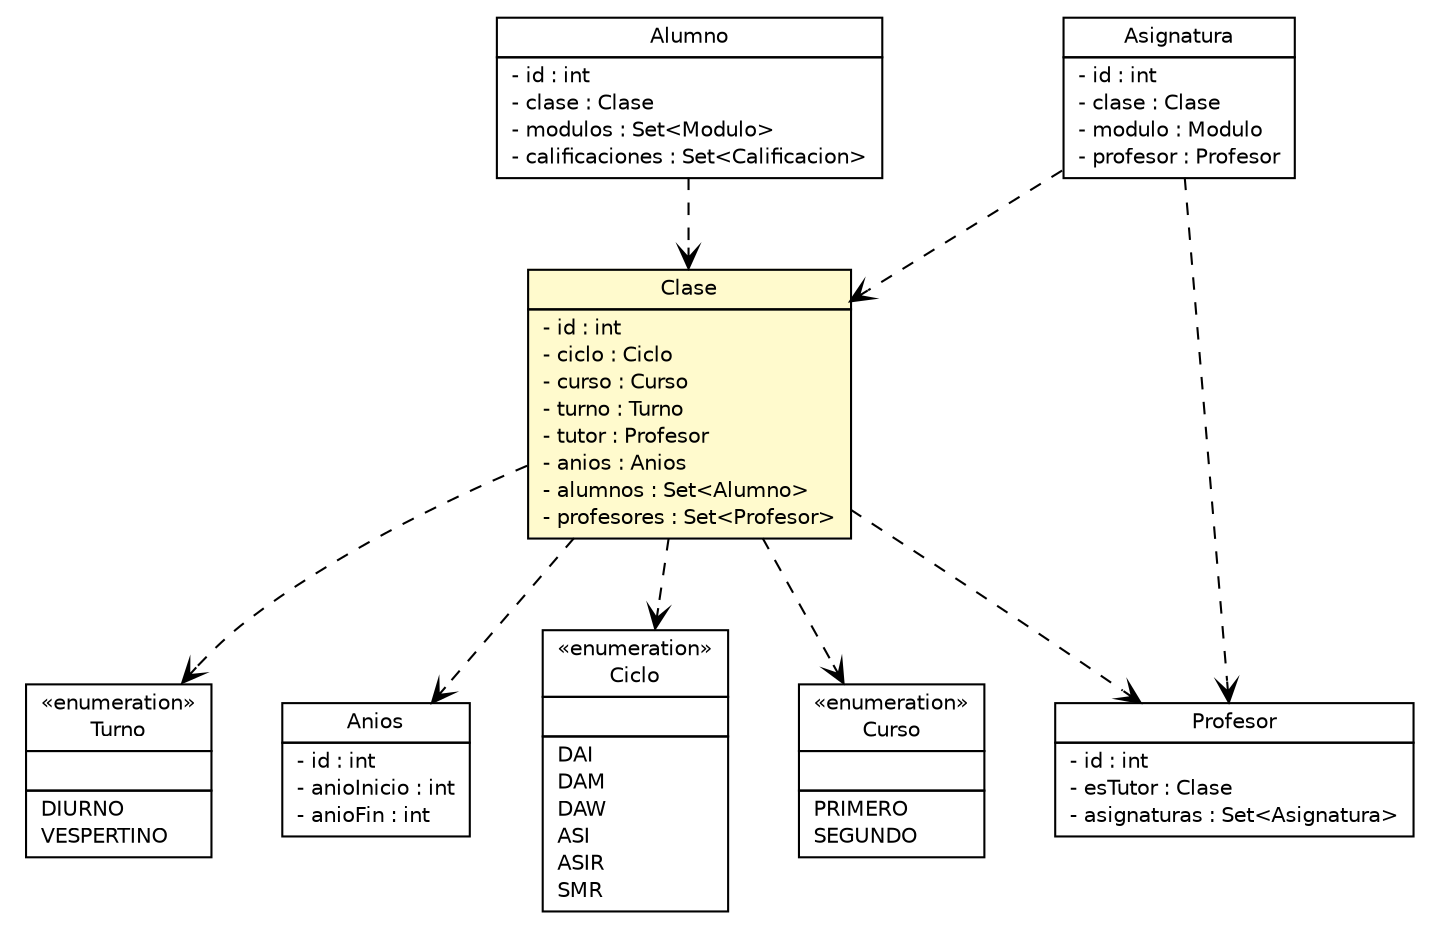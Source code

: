 #!/usr/local/bin/dot
#
# Class diagram 
# Generated by UMLGraph version 5.1 (http://www.umlgraph.org/)
#

digraph G {
	edge [fontname="Helvetica",fontsize=10,labelfontname="Helvetica",labelfontsize=10];
	node [fontname="Helvetica",fontsize=10,shape=plaintext];
	nodesep=0.25;
	ranksep=0.5;
	// curso.java.app.clase.pojos.Turno
	c90 [label=<<table title="curso.java.app.clase.pojos.Turno" border="0" cellborder="1" cellspacing="0" cellpadding="2" port="p" href="./Turno.html">
		<tr><td><table border="0" cellspacing="0" cellpadding="1">
<tr><td align="center" balign="center"> &#171;enumeration&#187; </td></tr>
<tr><td align="center" balign="center"> Turno </td></tr>
		</table></td></tr>
		<tr><td><table border="0" cellspacing="0" cellpadding="1">
<tr><td align="left" balign="left">  </td></tr>
		</table></td></tr>
		<tr><td><table border="0" cellspacing="0" cellpadding="1">
<tr><td align="left" balign="left"> DIURNO </td></tr>
<tr><td align="left" balign="left"> VESPERTINO </td></tr>
		</table></td></tr>
		</table>>, fontname="Helvetica", fontcolor="black", fontsize=10.0];
	// curso.java.app.clase.pojos.Asignatura
	c91 [label=<<table title="curso.java.app.clase.pojos.Asignatura" border="0" cellborder="1" cellspacing="0" cellpadding="2" port="p" href="./Asignatura.html">
		<tr><td><table border="0" cellspacing="0" cellpadding="1">
<tr><td align="center" balign="center"> Asignatura </td></tr>
		</table></td></tr>
		<tr><td><table border="0" cellspacing="0" cellpadding="1">
<tr><td align="left" balign="left"> - id : int </td></tr>
<tr><td align="left" balign="left"> - clase : Clase </td></tr>
<tr><td align="left" balign="left"> - modulo : Modulo </td></tr>
<tr><td align="left" balign="left"> - profesor : Profesor </td></tr>
		</table></td></tr>
		</table>>, fontname="Helvetica", fontcolor="black", fontsize=10.0];
	// curso.java.app.clase.pojos.Anios
	c92 [label=<<table title="curso.java.app.clase.pojos.Anios" border="0" cellborder="1" cellspacing="0" cellpadding="2" port="p" href="./Anios.html">
		<tr><td><table border="0" cellspacing="0" cellpadding="1">
<tr><td align="center" balign="center"> Anios </td></tr>
		</table></td></tr>
		<tr><td><table border="0" cellspacing="0" cellpadding="1">
<tr><td align="left" balign="left"> - id : int </td></tr>
<tr><td align="left" balign="left"> - anioInicio : int </td></tr>
<tr><td align="left" balign="left"> - anioFin : int </td></tr>
		</table></td></tr>
		</table>>, fontname="Helvetica", fontcolor="black", fontsize=10.0];
	// curso.java.app.clase.pojos.Ciclo
	c93 [label=<<table title="curso.java.app.clase.pojos.Ciclo" border="0" cellborder="1" cellspacing="0" cellpadding="2" port="p" href="./Ciclo.html">
		<tr><td><table border="0" cellspacing="0" cellpadding="1">
<tr><td align="center" balign="center"> &#171;enumeration&#187; </td></tr>
<tr><td align="center" balign="center"> Ciclo </td></tr>
		</table></td></tr>
		<tr><td><table border="0" cellspacing="0" cellpadding="1">
<tr><td align="left" balign="left">  </td></tr>
		</table></td></tr>
		<tr><td><table border="0" cellspacing="0" cellpadding="1">
<tr><td align="left" balign="left"> DAI </td></tr>
<tr><td align="left" balign="left"> DAM </td></tr>
<tr><td align="left" balign="left"> DAW </td></tr>
<tr><td align="left" balign="left"> ASI </td></tr>
<tr><td align="left" balign="left"> ASIR </td></tr>
<tr><td align="left" balign="left"> SMR </td></tr>
		</table></td></tr>
		</table>>, fontname="Helvetica", fontcolor="black", fontsize=10.0];
	// curso.java.app.clase.pojos.Clase
	c94 [label=<<table title="curso.java.app.clase.pojos.Clase" border="0" cellborder="1" cellspacing="0" cellpadding="2" port="p" bgcolor="lemonChiffon" href="./Clase.html">
		<tr><td><table border="0" cellspacing="0" cellpadding="1">
<tr><td align="center" balign="center"> Clase </td></tr>
		</table></td></tr>
		<tr><td><table border="0" cellspacing="0" cellpadding="1">
<tr><td align="left" balign="left"> - id : int </td></tr>
<tr><td align="left" balign="left"> - ciclo : Ciclo </td></tr>
<tr><td align="left" balign="left"> - curso : Curso </td></tr>
<tr><td align="left" balign="left"> - turno : Turno </td></tr>
<tr><td align="left" balign="left"> - tutor : Profesor </td></tr>
<tr><td align="left" balign="left"> - anios : Anios </td></tr>
<tr><td align="left" balign="left"> - alumnos : Set&lt;Alumno&gt; </td></tr>
<tr><td align="left" balign="left"> - profesores : Set&lt;Profesor&gt; </td></tr>
		</table></td></tr>
		</table>>, fontname="Helvetica", fontcolor="black", fontsize=10.0];
	// curso.java.app.clase.pojos.Curso
	c95 [label=<<table title="curso.java.app.clase.pojos.Curso" border="0" cellborder="1" cellspacing="0" cellpadding="2" port="p" href="./Curso.html">
		<tr><td><table border="0" cellspacing="0" cellpadding="1">
<tr><td align="center" balign="center"> &#171;enumeration&#187; </td></tr>
<tr><td align="center" balign="center"> Curso </td></tr>
		</table></td></tr>
		<tr><td><table border="0" cellspacing="0" cellpadding="1">
<tr><td align="left" balign="left">  </td></tr>
		</table></td></tr>
		<tr><td><table border="0" cellspacing="0" cellpadding="1">
<tr><td align="left" balign="left"> PRIMERO </td></tr>
<tr><td align="left" balign="left"> SEGUNDO </td></tr>
		</table></td></tr>
		</table>>, fontname="Helvetica", fontcolor="black", fontsize=10.0];
	// curso.java.app.clase.pojos.Alumno
	c97 [label=<<table title="curso.java.app.clase.pojos.Alumno" border="0" cellborder="1" cellspacing="0" cellpadding="2" port="p" href="./Alumno.html">
		<tr><td><table border="0" cellspacing="0" cellpadding="1">
<tr><td align="center" balign="center"> Alumno </td></tr>
		</table></td></tr>
		<tr><td><table border="0" cellspacing="0" cellpadding="1">
<tr><td align="left" balign="left"> - id : int </td></tr>
<tr><td align="left" balign="left"> - clase : Clase </td></tr>
<tr><td align="left" balign="left"> - modulos : Set&lt;Modulo&gt; </td></tr>
<tr><td align="left" balign="left"> - calificaciones : Set&lt;Calificacion&gt; </td></tr>
		</table></td></tr>
		</table>>, fontname="Helvetica", fontcolor="black", fontsize=10.0];
	// curso.java.app.clase.pojos.Profesor
	c100 [label=<<table title="curso.java.app.clase.pojos.Profesor" border="0" cellborder="1" cellspacing="0" cellpadding="2" port="p" href="./Profesor.html">
		<tr><td><table border="0" cellspacing="0" cellpadding="1">
<tr><td align="center" balign="center"> Profesor </td></tr>
		</table></td></tr>
		<tr><td><table border="0" cellspacing="0" cellpadding="1">
<tr><td align="left" balign="left"> - id : int </td></tr>
<tr><td align="left" balign="left"> - esTutor : Clase </td></tr>
<tr><td align="left" balign="left"> - asignaturas : Set&lt;Asignatura&gt; </td></tr>
		</table></td></tr>
		</table>>, fontname="Helvetica", fontcolor="black", fontsize=10.0];
	// curso.java.app.clase.pojos.Asignatura DEPEND curso.java.app.clase.pojos.Clase
	c91:p -> c94:p [taillabel="", label="", headlabel="", fontname="Helvetica", fontcolor="black", fontsize=10.0, color="black", arrowhead=open, style=dashed];
	// curso.java.app.clase.pojos.Asignatura DEPEND curso.java.app.clase.pojos.Profesor
	c91:p -> c100:p [taillabel="", label="", headlabel="", fontname="Helvetica", fontcolor="black", fontsize=10.0, color="black", arrowhead=open, style=dashed];
	// curso.java.app.clase.pojos.Clase DEPEND curso.java.app.clase.pojos.Anios
	c94:p -> c92:p [taillabel="", label="", headlabel="", fontname="Helvetica", fontcolor="black", fontsize=10.0, color="black", arrowhead=open, style=dashed];
	// curso.java.app.clase.pojos.Clase DEPEND curso.java.app.clase.pojos.Profesor
	c94:p -> c100:p [taillabel="", label="", headlabel="", fontname="Helvetica", fontcolor="black", fontsize=10.0, color="black", arrowhead=open, style=dashed];
	// curso.java.app.clase.pojos.Clase DEPEND curso.java.app.clase.pojos.Turno
	c94:p -> c90:p [taillabel="", label="", headlabel="", fontname="Helvetica", fontcolor="black", fontsize=10.0, color="black", arrowhead=open, style=dashed];
	// curso.java.app.clase.pojos.Clase DEPEND curso.java.app.clase.pojos.Curso
	c94:p -> c95:p [taillabel="", label="", headlabel="", fontname="Helvetica", fontcolor="black", fontsize=10.0, color="black", arrowhead=open, style=dashed];
	// curso.java.app.clase.pojos.Clase DEPEND curso.java.app.clase.pojos.Ciclo
	c94:p -> c93:p [taillabel="", label="", headlabel="", fontname="Helvetica", fontcolor="black", fontsize=10.0, color="black", arrowhead=open, style=dashed];
	// curso.java.app.clase.pojos.Alumno DEPEND curso.java.app.clase.pojos.Clase
	c97:p -> c94:p [taillabel="", label="", headlabel="", fontname="Helvetica", fontcolor="black", fontsize=10.0, color="black", arrowhead=open, style=dashed];
}

